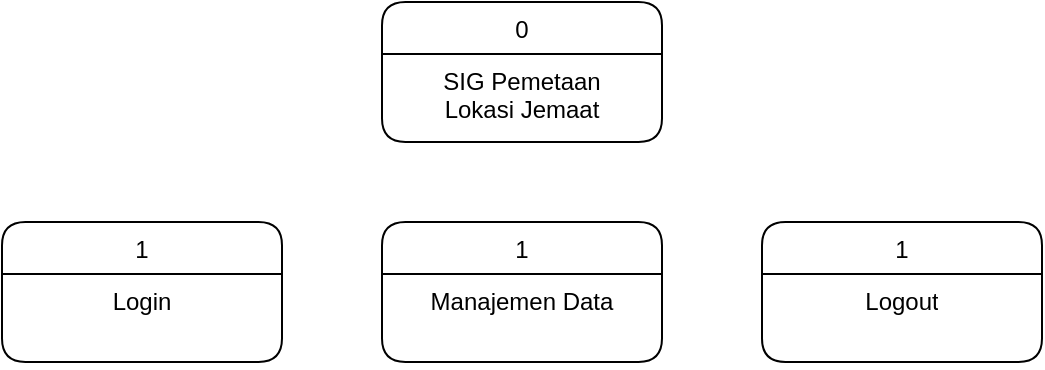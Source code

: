 <mxfile version="20.1.3" type="github">
  <diagram id="FNYH10jm-mw3mcxP2oJX" name="Page-1">
    <mxGraphModel dx="599" dy="339" grid="1" gridSize="10" guides="1" tooltips="1" connect="1" arrows="1" fold="1" page="1" pageScale="1" pageWidth="850" pageHeight="1100" math="0" shadow="0">
      <root>
        <mxCell id="0" />
        <mxCell id="1" parent="0" />
        <mxCell id="TgfOq_zZqyZ3QLLBSmN1-1" value="0" style="swimlane;fontStyle=0;childLayout=stackLayout;horizontal=1;startSize=26;fillColor=none;horizontalStack=0;resizeParent=1;resizeParentMax=0;resizeLast=0;collapsible=1;marginBottom=0;rounded=1;swimlaneLine=1;" vertex="1" parent="1">
          <mxGeometry x="410" y="150" width="140" height="70" as="geometry" />
        </mxCell>
        <mxCell id="TgfOq_zZqyZ3QLLBSmN1-2" value="SIG Pemetaan &#xa;Lokasi Jemaat" style="text;strokeColor=none;fillColor=none;align=center;verticalAlign=top;spacingLeft=4;spacingRight=4;overflow=hidden;rotatable=0;points=[[0,0.5],[1,0.5]];portConstraint=eastwest;whiteSpace=wrap;" vertex="1" parent="TgfOq_zZqyZ3QLLBSmN1-1">
          <mxGeometry y="26" width="140" height="44" as="geometry" />
        </mxCell>
        <mxCell id="TgfOq_zZqyZ3QLLBSmN1-5" value="1" style="swimlane;fontStyle=0;childLayout=stackLayout;horizontal=1;startSize=26;fillColor=none;horizontalStack=0;resizeParent=1;resizeParentMax=0;resizeLast=0;collapsible=1;marginBottom=0;rounded=1;swimlaneLine=1;" vertex="1" parent="1">
          <mxGeometry x="220" y="260" width="140" height="70" as="geometry" />
        </mxCell>
        <mxCell id="TgfOq_zZqyZ3QLLBSmN1-6" value="Login" style="text;strokeColor=none;fillColor=none;align=center;verticalAlign=top;spacingLeft=4;spacingRight=4;overflow=hidden;rotatable=0;points=[[0,0.5],[1,0.5]];portConstraint=eastwest;whiteSpace=wrap;" vertex="1" parent="TgfOq_zZqyZ3QLLBSmN1-5">
          <mxGeometry y="26" width="140" height="44" as="geometry" />
        </mxCell>
        <mxCell id="TgfOq_zZqyZ3QLLBSmN1-8" value="1" style="swimlane;fontStyle=0;childLayout=stackLayout;horizontal=1;startSize=26;fillColor=none;horizontalStack=0;resizeParent=1;resizeParentMax=0;resizeLast=0;collapsible=1;marginBottom=0;rounded=1;swimlaneLine=1;" vertex="1" parent="1">
          <mxGeometry x="410" y="260" width="140" height="70" as="geometry" />
        </mxCell>
        <mxCell id="TgfOq_zZqyZ3QLLBSmN1-9" value="Manajemen Data" style="text;strokeColor=none;fillColor=none;align=center;verticalAlign=top;spacingLeft=4;spacingRight=4;overflow=hidden;rotatable=0;points=[[0,0.5],[1,0.5]];portConstraint=eastwest;whiteSpace=wrap;" vertex="1" parent="TgfOq_zZqyZ3QLLBSmN1-8">
          <mxGeometry y="26" width="140" height="44" as="geometry" />
        </mxCell>
        <mxCell id="TgfOq_zZqyZ3QLLBSmN1-10" value="1" style="swimlane;fontStyle=0;childLayout=stackLayout;horizontal=1;startSize=26;fillColor=none;horizontalStack=0;resizeParent=1;resizeParentMax=0;resizeLast=0;collapsible=1;marginBottom=0;rounded=1;swimlaneLine=1;" vertex="1" parent="1">
          <mxGeometry x="600" y="260" width="140" height="70" as="geometry" />
        </mxCell>
        <mxCell id="TgfOq_zZqyZ3QLLBSmN1-11" value="Logout" style="text;strokeColor=none;fillColor=none;align=center;verticalAlign=top;spacingLeft=4;spacingRight=4;overflow=hidden;rotatable=0;points=[[0,0.5],[1,0.5]];portConstraint=eastwest;whiteSpace=wrap;" vertex="1" parent="TgfOq_zZqyZ3QLLBSmN1-10">
          <mxGeometry y="26" width="140" height="44" as="geometry" />
        </mxCell>
      </root>
    </mxGraphModel>
  </diagram>
</mxfile>
